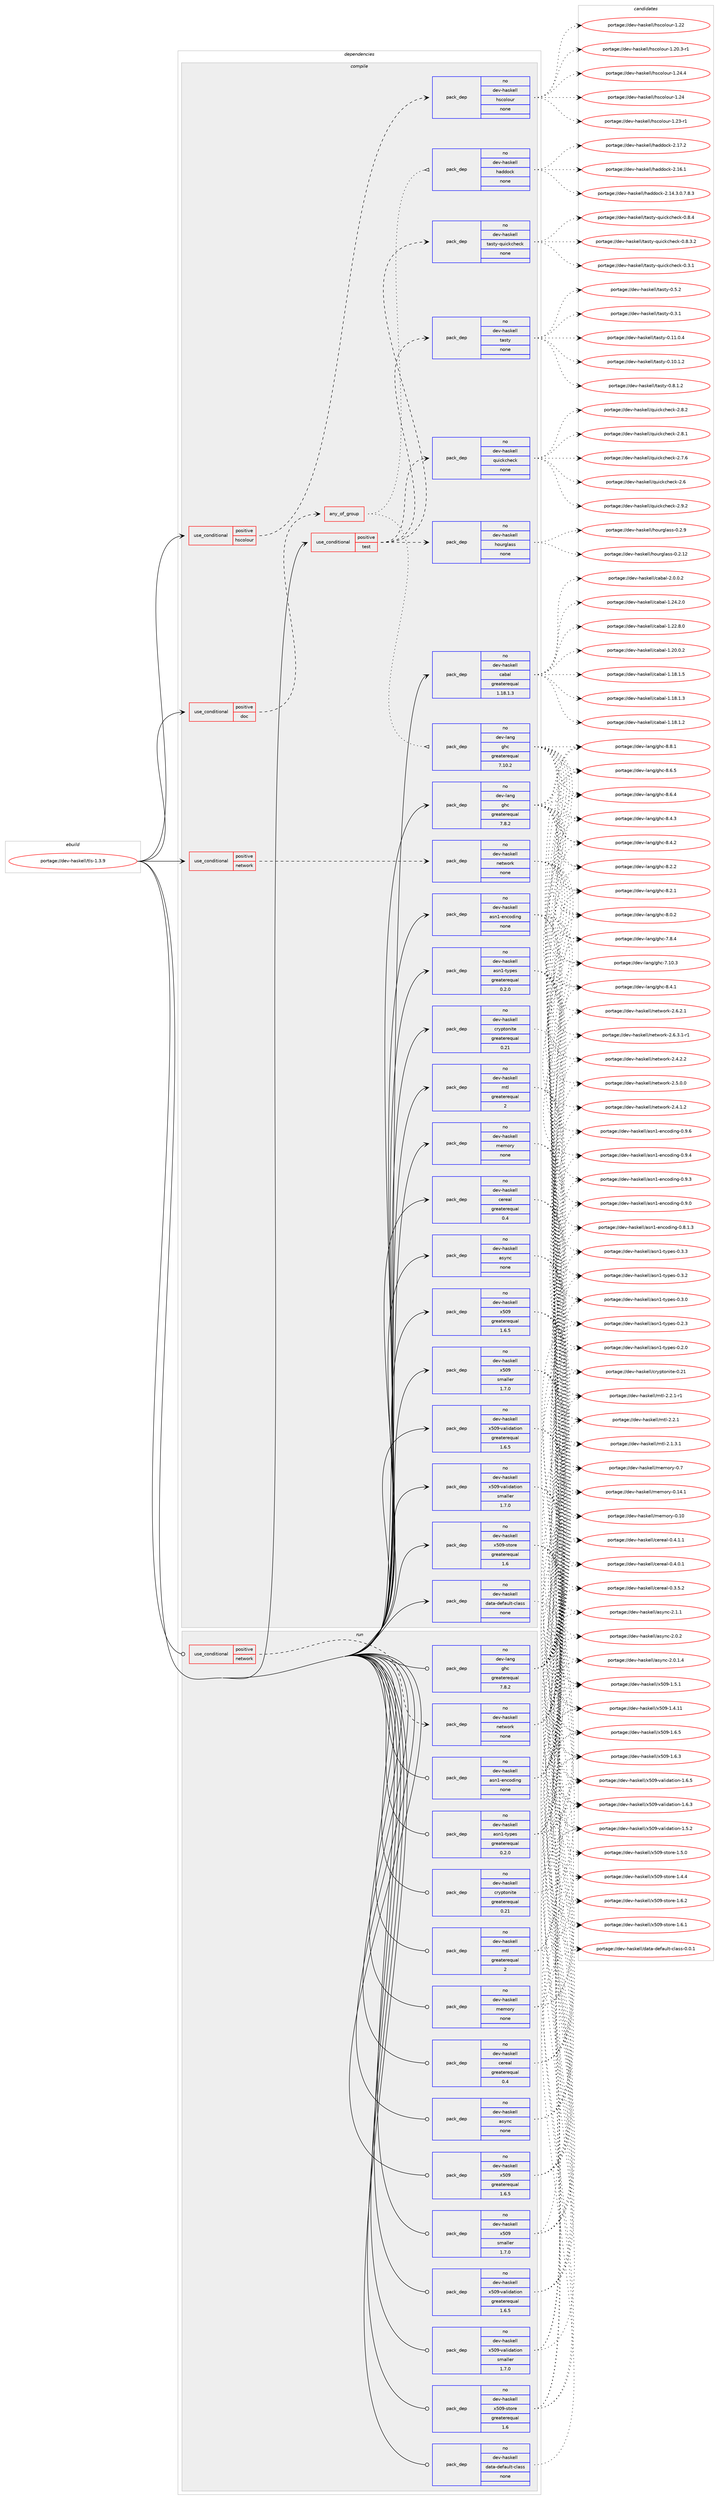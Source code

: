 digraph prolog {

# *************
# Graph options
# *************

newrank=true;
concentrate=true;
compound=true;
graph [rankdir=LR,fontname=Helvetica,fontsize=10,ranksep=1.5];#, ranksep=2.5, nodesep=0.2];
edge  [arrowhead=vee];
node  [fontname=Helvetica,fontsize=10];

# **********
# The ebuild
# **********

subgraph cluster_leftcol {
color=gray;
rank=same;
label=<<i>ebuild</i>>;
id [label="portage://dev-haskell/tls-1.3.9", color=red, width=4, href="../dev-haskell/tls-1.3.9.svg"];
}

# ****************
# The dependencies
# ****************

subgraph cluster_midcol {
color=gray;
label=<<i>dependencies</i>>;
subgraph cluster_compile {
fillcolor="#eeeeee";
style=filled;
label=<<i>compile</i>>;
subgraph cond131257 {
dependency541093 [label=<<TABLE BORDER="0" CELLBORDER="1" CELLSPACING="0" CELLPADDING="4"><TR><TD ROWSPAN="3" CELLPADDING="10">use_conditional</TD></TR><TR><TD>positive</TD></TR><TR><TD>doc</TD></TR></TABLE>>, shape=none, color=red];
subgraph any5581 {
dependency541094 [label=<<TABLE BORDER="0" CELLBORDER="1" CELLSPACING="0" CELLPADDING="4"><TR><TD CELLPADDING="10">any_of_group</TD></TR></TABLE>>, shape=none, color=red];subgraph pack404018 {
dependency541095 [label=<<TABLE BORDER="0" CELLBORDER="1" CELLSPACING="0" CELLPADDING="4" WIDTH="220"><TR><TD ROWSPAN="6" CELLPADDING="30">pack_dep</TD></TR><TR><TD WIDTH="110">no</TD></TR><TR><TD>dev-haskell</TD></TR><TR><TD>haddock</TD></TR><TR><TD>none</TD></TR><TR><TD></TD></TR></TABLE>>, shape=none, color=blue];
}
dependency541094:e -> dependency541095:w [weight=20,style="dotted",arrowhead="oinv"];
subgraph pack404019 {
dependency541096 [label=<<TABLE BORDER="0" CELLBORDER="1" CELLSPACING="0" CELLPADDING="4" WIDTH="220"><TR><TD ROWSPAN="6" CELLPADDING="30">pack_dep</TD></TR><TR><TD WIDTH="110">no</TD></TR><TR><TD>dev-lang</TD></TR><TR><TD>ghc</TD></TR><TR><TD>greaterequal</TD></TR><TR><TD>7.10.2</TD></TR></TABLE>>, shape=none, color=blue];
}
dependency541094:e -> dependency541096:w [weight=20,style="dotted",arrowhead="oinv"];
}
dependency541093:e -> dependency541094:w [weight=20,style="dashed",arrowhead="vee"];
}
id:e -> dependency541093:w [weight=20,style="solid",arrowhead="vee"];
subgraph cond131258 {
dependency541097 [label=<<TABLE BORDER="0" CELLBORDER="1" CELLSPACING="0" CELLPADDING="4"><TR><TD ROWSPAN="3" CELLPADDING="10">use_conditional</TD></TR><TR><TD>positive</TD></TR><TR><TD>hscolour</TD></TR></TABLE>>, shape=none, color=red];
subgraph pack404020 {
dependency541098 [label=<<TABLE BORDER="0" CELLBORDER="1" CELLSPACING="0" CELLPADDING="4" WIDTH="220"><TR><TD ROWSPAN="6" CELLPADDING="30">pack_dep</TD></TR><TR><TD WIDTH="110">no</TD></TR><TR><TD>dev-haskell</TD></TR><TR><TD>hscolour</TD></TR><TR><TD>none</TD></TR><TR><TD></TD></TR></TABLE>>, shape=none, color=blue];
}
dependency541097:e -> dependency541098:w [weight=20,style="dashed",arrowhead="vee"];
}
id:e -> dependency541097:w [weight=20,style="solid",arrowhead="vee"];
subgraph cond131259 {
dependency541099 [label=<<TABLE BORDER="0" CELLBORDER="1" CELLSPACING="0" CELLPADDING="4"><TR><TD ROWSPAN="3" CELLPADDING="10">use_conditional</TD></TR><TR><TD>positive</TD></TR><TR><TD>network</TD></TR></TABLE>>, shape=none, color=red];
subgraph pack404021 {
dependency541100 [label=<<TABLE BORDER="0" CELLBORDER="1" CELLSPACING="0" CELLPADDING="4" WIDTH="220"><TR><TD ROWSPAN="6" CELLPADDING="30">pack_dep</TD></TR><TR><TD WIDTH="110">no</TD></TR><TR><TD>dev-haskell</TD></TR><TR><TD>network</TD></TR><TR><TD>none</TD></TR><TR><TD></TD></TR></TABLE>>, shape=none, color=blue];
}
dependency541099:e -> dependency541100:w [weight=20,style="dashed",arrowhead="vee"];
}
id:e -> dependency541099:w [weight=20,style="solid",arrowhead="vee"];
subgraph cond131260 {
dependency541101 [label=<<TABLE BORDER="0" CELLBORDER="1" CELLSPACING="0" CELLPADDING="4"><TR><TD ROWSPAN="3" CELLPADDING="10">use_conditional</TD></TR><TR><TD>positive</TD></TR><TR><TD>test</TD></TR></TABLE>>, shape=none, color=red];
subgraph pack404022 {
dependency541102 [label=<<TABLE BORDER="0" CELLBORDER="1" CELLSPACING="0" CELLPADDING="4" WIDTH="220"><TR><TD ROWSPAN="6" CELLPADDING="30">pack_dep</TD></TR><TR><TD WIDTH="110">no</TD></TR><TR><TD>dev-haskell</TD></TR><TR><TD>hourglass</TD></TR><TR><TD>none</TD></TR><TR><TD></TD></TR></TABLE>>, shape=none, color=blue];
}
dependency541101:e -> dependency541102:w [weight=20,style="dashed",arrowhead="vee"];
subgraph pack404023 {
dependency541103 [label=<<TABLE BORDER="0" CELLBORDER="1" CELLSPACING="0" CELLPADDING="4" WIDTH="220"><TR><TD ROWSPAN="6" CELLPADDING="30">pack_dep</TD></TR><TR><TD WIDTH="110">no</TD></TR><TR><TD>dev-haskell</TD></TR><TR><TD>quickcheck</TD></TR><TR><TD>none</TD></TR><TR><TD></TD></TR></TABLE>>, shape=none, color=blue];
}
dependency541101:e -> dependency541103:w [weight=20,style="dashed",arrowhead="vee"];
subgraph pack404024 {
dependency541104 [label=<<TABLE BORDER="0" CELLBORDER="1" CELLSPACING="0" CELLPADDING="4" WIDTH="220"><TR><TD ROWSPAN="6" CELLPADDING="30">pack_dep</TD></TR><TR><TD WIDTH="110">no</TD></TR><TR><TD>dev-haskell</TD></TR><TR><TD>tasty</TD></TR><TR><TD>none</TD></TR><TR><TD></TD></TR></TABLE>>, shape=none, color=blue];
}
dependency541101:e -> dependency541104:w [weight=20,style="dashed",arrowhead="vee"];
subgraph pack404025 {
dependency541105 [label=<<TABLE BORDER="0" CELLBORDER="1" CELLSPACING="0" CELLPADDING="4" WIDTH="220"><TR><TD ROWSPAN="6" CELLPADDING="30">pack_dep</TD></TR><TR><TD WIDTH="110">no</TD></TR><TR><TD>dev-haskell</TD></TR><TR><TD>tasty-quickcheck</TD></TR><TR><TD>none</TD></TR><TR><TD></TD></TR></TABLE>>, shape=none, color=blue];
}
dependency541101:e -> dependency541105:w [weight=20,style="dashed",arrowhead="vee"];
}
id:e -> dependency541101:w [weight=20,style="solid",arrowhead="vee"];
subgraph pack404026 {
dependency541106 [label=<<TABLE BORDER="0" CELLBORDER="1" CELLSPACING="0" CELLPADDING="4" WIDTH="220"><TR><TD ROWSPAN="6" CELLPADDING="30">pack_dep</TD></TR><TR><TD WIDTH="110">no</TD></TR><TR><TD>dev-haskell</TD></TR><TR><TD>asn1-encoding</TD></TR><TR><TD>none</TD></TR><TR><TD></TD></TR></TABLE>>, shape=none, color=blue];
}
id:e -> dependency541106:w [weight=20,style="solid",arrowhead="vee"];
subgraph pack404027 {
dependency541107 [label=<<TABLE BORDER="0" CELLBORDER="1" CELLSPACING="0" CELLPADDING="4" WIDTH="220"><TR><TD ROWSPAN="6" CELLPADDING="30">pack_dep</TD></TR><TR><TD WIDTH="110">no</TD></TR><TR><TD>dev-haskell</TD></TR><TR><TD>asn1-types</TD></TR><TR><TD>greaterequal</TD></TR><TR><TD>0.2.0</TD></TR></TABLE>>, shape=none, color=blue];
}
id:e -> dependency541107:w [weight=20,style="solid",arrowhead="vee"];
subgraph pack404028 {
dependency541108 [label=<<TABLE BORDER="0" CELLBORDER="1" CELLSPACING="0" CELLPADDING="4" WIDTH="220"><TR><TD ROWSPAN="6" CELLPADDING="30">pack_dep</TD></TR><TR><TD WIDTH="110">no</TD></TR><TR><TD>dev-haskell</TD></TR><TR><TD>async</TD></TR><TR><TD>none</TD></TR><TR><TD></TD></TR></TABLE>>, shape=none, color=blue];
}
id:e -> dependency541108:w [weight=20,style="solid",arrowhead="vee"];
subgraph pack404029 {
dependency541109 [label=<<TABLE BORDER="0" CELLBORDER="1" CELLSPACING="0" CELLPADDING="4" WIDTH="220"><TR><TD ROWSPAN="6" CELLPADDING="30">pack_dep</TD></TR><TR><TD WIDTH="110">no</TD></TR><TR><TD>dev-haskell</TD></TR><TR><TD>cabal</TD></TR><TR><TD>greaterequal</TD></TR><TR><TD>1.18.1.3</TD></TR></TABLE>>, shape=none, color=blue];
}
id:e -> dependency541109:w [weight=20,style="solid",arrowhead="vee"];
subgraph pack404030 {
dependency541110 [label=<<TABLE BORDER="0" CELLBORDER="1" CELLSPACING="0" CELLPADDING="4" WIDTH="220"><TR><TD ROWSPAN="6" CELLPADDING="30">pack_dep</TD></TR><TR><TD WIDTH="110">no</TD></TR><TR><TD>dev-haskell</TD></TR><TR><TD>cereal</TD></TR><TR><TD>greaterequal</TD></TR><TR><TD>0.4</TD></TR></TABLE>>, shape=none, color=blue];
}
id:e -> dependency541110:w [weight=20,style="solid",arrowhead="vee"];
subgraph pack404031 {
dependency541111 [label=<<TABLE BORDER="0" CELLBORDER="1" CELLSPACING="0" CELLPADDING="4" WIDTH="220"><TR><TD ROWSPAN="6" CELLPADDING="30">pack_dep</TD></TR><TR><TD WIDTH="110">no</TD></TR><TR><TD>dev-haskell</TD></TR><TR><TD>cryptonite</TD></TR><TR><TD>greaterequal</TD></TR><TR><TD>0.21</TD></TR></TABLE>>, shape=none, color=blue];
}
id:e -> dependency541111:w [weight=20,style="solid",arrowhead="vee"];
subgraph pack404032 {
dependency541112 [label=<<TABLE BORDER="0" CELLBORDER="1" CELLSPACING="0" CELLPADDING="4" WIDTH="220"><TR><TD ROWSPAN="6" CELLPADDING="30">pack_dep</TD></TR><TR><TD WIDTH="110">no</TD></TR><TR><TD>dev-haskell</TD></TR><TR><TD>data-default-class</TD></TR><TR><TD>none</TD></TR><TR><TD></TD></TR></TABLE>>, shape=none, color=blue];
}
id:e -> dependency541112:w [weight=20,style="solid",arrowhead="vee"];
subgraph pack404033 {
dependency541113 [label=<<TABLE BORDER="0" CELLBORDER="1" CELLSPACING="0" CELLPADDING="4" WIDTH="220"><TR><TD ROWSPAN="6" CELLPADDING="30">pack_dep</TD></TR><TR><TD WIDTH="110">no</TD></TR><TR><TD>dev-haskell</TD></TR><TR><TD>memory</TD></TR><TR><TD>none</TD></TR><TR><TD></TD></TR></TABLE>>, shape=none, color=blue];
}
id:e -> dependency541113:w [weight=20,style="solid",arrowhead="vee"];
subgraph pack404034 {
dependency541114 [label=<<TABLE BORDER="0" CELLBORDER="1" CELLSPACING="0" CELLPADDING="4" WIDTH="220"><TR><TD ROWSPAN="6" CELLPADDING="30">pack_dep</TD></TR><TR><TD WIDTH="110">no</TD></TR><TR><TD>dev-haskell</TD></TR><TR><TD>mtl</TD></TR><TR><TD>greaterequal</TD></TR><TR><TD>2</TD></TR></TABLE>>, shape=none, color=blue];
}
id:e -> dependency541114:w [weight=20,style="solid",arrowhead="vee"];
subgraph pack404035 {
dependency541115 [label=<<TABLE BORDER="0" CELLBORDER="1" CELLSPACING="0" CELLPADDING="4" WIDTH="220"><TR><TD ROWSPAN="6" CELLPADDING="30">pack_dep</TD></TR><TR><TD WIDTH="110">no</TD></TR><TR><TD>dev-haskell</TD></TR><TR><TD>x509</TD></TR><TR><TD>greaterequal</TD></TR><TR><TD>1.6.5</TD></TR></TABLE>>, shape=none, color=blue];
}
id:e -> dependency541115:w [weight=20,style="solid",arrowhead="vee"];
subgraph pack404036 {
dependency541116 [label=<<TABLE BORDER="0" CELLBORDER="1" CELLSPACING="0" CELLPADDING="4" WIDTH="220"><TR><TD ROWSPAN="6" CELLPADDING="30">pack_dep</TD></TR><TR><TD WIDTH="110">no</TD></TR><TR><TD>dev-haskell</TD></TR><TR><TD>x509</TD></TR><TR><TD>smaller</TD></TR><TR><TD>1.7.0</TD></TR></TABLE>>, shape=none, color=blue];
}
id:e -> dependency541116:w [weight=20,style="solid",arrowhead="vee"];
subgraph pack404037 {
dependency541117 [label=<<TABLE BORDER="0" CELLBORDER="1" CELLSPACING="0" CELLPADDING="4" WIDTH="220"><TR><TD ROWSPAN="6" CELLPADDING="30">pack_dep</TD></TR><TR><TD WIDTH="110">no</TD></TR><TR><TD>dev-haskell</TD></TR><TR><TD>x509-store</TD></TR><TR><TD>greaterequal</TD></TR><TR><TD>1.6</TD></TR></TABLE>>, shape=none, color=blue];
}
id:e -> dependency541117:w [weight=20,style="solid",arrowhead="vee"];
subgraph pack404038 {
dependency541118 [label=<<TABLE BORDER="0" CELLBORDER="1" CELLSPACING="0" CELLPADDING="4" WIDTH="220"><TR><TD ROWSPAN="6" CELLPADDING="30">pack_dep</TD></TR><TR><TD WIDTH="110">no</TD></TR><TR><TD>dev-haskell</TD></TR><TR><TD>x509-validation</TD></TR><TR><TD>greaterequal</TD></TR><TR><TD>1.6.5</TD></TR></TABLE>>, shape=none, color=blue];
}
id:e -> dependency541118:w [weight=20,style="solid",arrowhead="vee"];
subgraph pack404039 {
dependency541119 [label=<<TABLE BORDER="0" CELLBORDER="1" CELLSPACING="0" CELLPADDING="4" WIDTH="220"><TR><TD ROWSPAN="6" CELLPADDING="30">pack_dep</TD></TR><TR><TD WIDTH="110">no</TD></TR><TR><TD>dev-haskell</TD></TR><TR><TD>x509-validation</TD></TR><TR><TD>smaller</TD></TR><TR><TD>1.7.0</TD></TR></TABLE>>, shape=none, color=blue];
}
id:e -> dependency541119:w [weight=20,style="solid",arrowhead="vee"];
subgraph pack404040 {
dependency541120 [label=<<TABLE BORDER="0" CELLBORDER="1" CELLSPACING="0" CELLPADDING="4" WIDTH="220"><TR><TD ROWSPAN="6" CELLPADDING="30">pack_dep</TD></TR><TR><TD WIDTH="110">no</TD></TR><TR><TD>dev-lang</TD></TR><TR><TD>ghc</TD></TR><TR><TD>greaterequal</TD></TR><TR><TD>7.8.2</TD></TR></TABLE>>, shape=none, color=blue];
}
id:e -> dependency541120:w [weight=20,style="solid",arrowhead="vee"];
}
subgraph cluster_compileandrun {
fillcolor="#eeeeee";
style=filled;
label=<<i>compile and run</i>>;
}
subgraph cluster_run {
fillcolor="#eeeeee";
style=filled;
label=<<i>run</i>>;
subgraph cond131261 {
dependency541121 [label=<<TABLE BORDER="0" CELLBORDER="1" CELLSPACING="0" CELLPADDING="4"><TR><TD ROWSPAN="3" CELLPADDING="10">use_conditional</TD></TR><TR><TD>positive</TD></TR><TR><TD>network</TD></TR></TABLE>>, shape=none, color=red];
subgraph pack404041 {
dependency541122 [label=<<TABLE BORDER="0" CELLBORDER="1" CELLSPACING="0" CELLPADDING="4" WIDTH="220"><TR><TD ROWSPAN="6" CELLPADDING="30">pack_dep</TD></TR><TR><TD WIDTH="110">no</TD></TR><TR><TD>dev-haskell</TD></TR><TR><TD>network</TD></TR><TR><TD>none</TD></TR><TR><TD></TD></TR></TABLE>>, shape=none, color=blue];
}
dependency541121:e -> dependency541122:w [weight=20,style="dashed",arrowhead="vee"];
}
id:e -> dependency541121:w [weight=20,style="solid",arrowhead="odot"];
subgraph pack404042 {
dependency541123 [label=<<TABLE BORDER="0" CELLBORDER="1" CELLSPACING="0" CELLPADDING="4" WIDTH="220"><TR><TD ROWSPAN="6" CELLPADDING="30">pack_dep</TD></TR><TR><TD WIDTH="110">no</TD></TR><TR><TD>dev-haskell</TD></TR><TR><TD>asn1-encoding</TD></TR><TR><TD>none</TD></TR><TR><TD></TD></TR></TABLE>>, shape=none, color=blue];
}
id:e -> dependency541123:w [weight=20,style="solid",arrowhead="odot"];
subgraph pack404043 {
dependency541124 [label=<<TABLE BORDER="0" CELLBORDER="1" CELLSPACING="0" CELLPADDING="4" WIDTH="220"><TR><TD ROWSPAN="6" CELLPADDING="30">pack_dep</TD></TR><TR><TD WIDTH="110">no</TD></TR><TR><TD>dev-haskell</TD></TR><TR><TD>asn1-types</TD></TR><TR><TD>greaterequal</TD></TR><TR><TD>0.2.0</TD></TR></TABLE>>, shape=none, color=blue];
}
id:e -> dependency541124:w [weight=20,style="solid",arrowhead="odot"];
subgraph pack404044 {
dependency541125 [label=<<TABLE BORDER="0" CELLBORDER="1" CELLSPACING="0" CELLPADDING="4" WIDTH="220"><TR><TD ROWSPAN="6" CELLPADDING="30">pack_dep</TD></TR><TR><TD WIDTH="110">no</TD></TR><TR><TD>dev-haskell</TD></TR><TR><TD>async</TD></TR><TR><TD>none</TD></TR><TR><TD></TD></TR></TABLE>>, shape=none, color=blue];
}
id:e -> dependency541125:w [weight=20,style="solid",arrowhead="odot"];
subgraph pack404045 {
dependency541126 [label=<<TABLE BORDER="0" CELLBORDER="1" CELLSPACING="0" CELLPADDING="4" WIDTH="220"><TR><TD ROWSPAN="6" CELLPADDING="30">pack_dep</TD></TR><TR><TD WIDTH="110">no</TD></TR><TR><TD>dev-haskell</TD></TR><TR><TD>cereal</TD></TR><TR><TD>greaterequal</TD></TR><TR><TD>0.4</TD></TR></TABLE>>, shape=none, color=blue];
}
id:e -> dependency541126:w [weight=20,style="solid",arrowhead="odot"];
subgraph pack404046 {
dependency541127 [label=<<TABLE BORDER="0" CELLBORDER="1" CELLSPACING="0" CELLPADDING="4" WIDTH="220"><TR><TD ROWSPAN="6" CELLPADDING="30">pack_dep</TD></TR><TR><TD WIDTH="110">no</TD></TR><TR><TD>dev-haskell</TD></TR><TR><TD>cryptonite</TD></TR><TR><TD>greaterequal</TD></TR><TR><TD>0.21</TD></TR></TABLE>>, shape=none, color=blue];
}
id:e -> dependency541127:w [weight=20,style="solid",arrowhead="odot"];
subgraph pack404047 {
dependency541128 [label=<<TABLE BORDER="0" CELLBORDER="1" CELLSPACING="0" CELLPADDING="4" WIDTH="220"><TR><TD ROWSPAN="6" CELLPADDING="30">pack_dep</TD></TR><TR><TD WIDTH="110">no</TD></TR><TR><TD>dev-haskell</TD></TR><TR><TD>data-default-class</TD></TR><TR><TD>none</TD></TR><TR><TD></TD></TR></TABLE>>, shape=none, color=blue];
}
id:e -> dependency541128:w [weight=20,style="solid",arrowhead="odot"];
subgraph pack404048 {
dependency541129 [label=<<TABLE BORDER="0" CELLBORDER="1" CELLSPACING="0" CELLPADDING="4" WIDTH="220"><TR><TD ROWSPAN="6" CELLPADDING="30">pack_dep</TD></TR><TR><TD WIDTH="110">no</TD></TR><TR><TD>dev-haskell</TD></TR><TR><TD>memory</TD></TR><TR><TD>none</TD></TR><TR><TD></TD></TR></TABLE>>, shape=none, color=blue];
}
id:e -> dependency541129:w [weight=20,style="solid",arrowhead="odot"];
subgraph pack404049 {
dependency541130 [label=<<TABLE BORDER="0" CELLBORDER="1" CELLSPACING="0" CELLPADDING="4" WIDTH="220"><TR><TD ROWSPAN="6" CELLPADDING="30">pack_dep</TD></TR><TR><TD WIDTH="110">no</TD></TR><TR><TD>dev-haskell</TD></TR><TR><TD>mtl</TD></TR><TR><TD>greaterequal</TD></TR><TR><TD>2</TD></TR></TABLE>>, shape=none, color=blue];
}
id:e -> dependency541130:w [weight=20,style="solid",arrowhead="odot"];
subgraph pack404050 {
dependency541131 [label=<<TABLE BORDER="0" CELLBORDER="1" CELLSPACING="0" CELLPADDING="4" WIDTH="220"><TR><TD ROWSPAN="6" CELLPADDING="30">pack_dep</TD></TR><TR><TD WIDTH="110">no</TD></TR><TR><TD>dev-haskell</TD></TR><TR><TD>x509</TD></TR><TR><TD>greaterequal</TD></TR><TR><TD>1.6.5</TD></TR></TABLE>>, shape=none, color=blue];
}
id:e -> dependency541131:w [weight=20,style="solid",arrowhead="odot"];
subgraph pack404051 {
dependency541132 [label=<<TABLE BORDER="0" CELLBORDER="1" CELLSPACING="0" CELLPADDING="4" WIDTH="220"><TR><TD ROWSPAN="6" CELLPADDING="30">pack_dep</TD></TR><TR><TD WIDTH="110">no</TD></TR><TR><TD>dev-haskell</TD></TR><TR><TD>x509</TD></TR><TR><TD>smaller</TD></TR><TR><TD>1.7.0</TD></TR></TABLE>>, shape=none, color=blue];
}
id:e -> dependency541132:w [weight=20,style="solid",arrowhead="odot"];
subgraph pack404052 {
dependency541133 [label=<<TABLE BORDER="0" CELLBORDER="1" CELLSPACING="0" CELLPADDING="4" WIDTH="220"><TR><TD ROWSPAN="6" CELLPADDING="30">pack_dep</TD></TR><TR><TD WIDTH="110">no</TD></TR><TR><TD>dev-haskell</TD></TR><TR><TD>x509-store</TD></TR><TR><TD>greaterequal</TD></TR><TR><TD>1.6</TD></TR></TABLE>>, shape=none, color=blue];
}
id:e -> dependency541133:w [weight=20,style="solid",arrowhead="odot"];
subgraph pack404053 {
dependency541134 [label=<<TABLE BORDER="0" CELLBORDER="1" CELLSPACING="0" CELLPADDING="4" WIDTH="220"><TR><TD ROWSPAN="6" CELLPADDING="30">pack_dep</TD></TR><TR><TD WIDTH="110">no</TD></TR><TR><TD>dev-haskell</TD></TR><TR><TD>x509-validation</TD></TR><TR><TD>greaterequal</TD></TR><TR><TD>1.6.5</TD></TR></TABLE>>, shape=none, color=blue];
}
id:e -> dependency541134:w [weight=20,style="solid",arrowhead="odot"];
subgraph pack404054 {
dependency541135 [label=<<TABLE BORDER="0" CELLBORDER="1" CELLSPACING="0" CELLPADDING="4" WIDTH="220"><TR><TD ROWSPAN="6" CELLPADDING="30">pack_dep</TD></TR><TR><TD WIDTH="110">no</TD></TR><TR><TD>dev-haskell</TD></TR><TR><TD>x509-validation</TD></TR><TR><TD>smaller</TD></TR><TR><TD>1.7.0</TD></TR></TABLE>>, shape=none, color=blue];
}
id:e -> dependency541135:w [weight=20,style="solid",arrowhead="odot"];
subgraph pack404055 {
dependency541136 [label=<<TABLE BORDER="0" CELLBORDER="1" CELLSPACING="0" CELLPADDING="4" WIDTH="220"><TR><TD ROWSPAN="6" CELLPADDING="30">pack_dep</TD></TR><TR><TD WIDTH="110">no</TD></TR><TR><TD>dev-lang</TD></TR><TR><TD>ghc</TD></TR><TR><TD>greaterequal</TD></TR><TR><TD>7.8.2</TD></TR></TABLE>>, shape=none, color=blue];
}
id:e -> dependency541136:w [weight=20,style="solid",arrowhead="odot"];
}
}

# **************
# The candidates
# **************

subgraph cluster_choices {
rank=same;
color=gray;
label=<<i>candidates</i>>;

subgraph choice404018 {
color=black;
nodesep=1;
choice100101118451049711510710110810847104971001001119910745504649554650 [label="portage://dev-haskell/haddock-2.17.2", color=red, width=4,href="../dev-haskell/haddock-2.17.2.svg"];
choice100101118451049711510710110810847104971001001119910745504649544649 [label="portage://dev-haskell/haddock-2.16.1", color=red, width=4,href="../dev-haskell/haddock-2.16.1.svg"];
choice1001011184510497115107101108108471049710010011199107455046495246514648465546564651 [label="portage://dev-haskell/haddock-2.14.3.0.7.8.3", color=red, width=4,href="../dev-haskell/haddock-2.14.3.0.7.8.3.svg"];
dependency541095:e -> choice100101118451049711510710110810847104971001001119910745504649554650:w [style=dotted,weight="100"];
dependency541095:e -> choice100101118451049711510710110810847104971001001119910745504649544649:w [style=dotted,weight="100"];
dependency541095:e -> choice1001011184510497115107101108108471049710010011199107455046495246514648465546564651:w [style=dotted,weight="100"];
}
subgraph choice404019 {
color=black;
nodesep=1;
choice10010111845108971101034710310499455646564649 [label="portage://dev-lang/ghc-8.8.1", color=red, width=4,href="../dev-lang/ghc-8.8.1.svg"];
choice10010111845108971101034710310499455646544653 [label="portage://dev-lang/ghc-8.6.5", color=red, width=4,href="../dev-lang/ghc-8.6.5.svg"];
choice10010111845108971101034710310499455646544652 [label="portage://dev-lang/ghc-8.6.4", color=red, width=4,href="../dev-lang/ghc-8.6.4.svg"];
choice10010111845108971101034710310499455646524651 [label="portage://dev-lang/ghc-8.4.3", color=red, width=4,href="../dev-lang/ghc-8.4.3.svg"];
choice10010111845108971101034710310499455646524650 [label="portage://dev-lang/ghc-8.4.2", color=red, width=4,href="../dev-lang/ghc-8.4.2.svg"];
choice10010111845108971101034710310499455646524649 [label="portage://dev-lang/ghc-8.4.1", color=red, width=4,href="../dev-lang/ghc-8.4.1.svg"];
choice10010111845108971101034710310499455646504650 [label="portage://dev-lang/ghc-8.2.2", color=red, width=4,href="../dev-lang/ghc-8.2.2.svg"];
choice10010111845108971101034710310499455646504649 [label="portage://dev-lang/ghc-8.2.1", color=red, width=4,href="../dev-lang/ghc-8.2.1.svg"];
choice10010111845108971101034710310499455646484650 [label="portage://dev-lang/ghc-8.0.2", color=red, width=4,href="../dev-lang/ghc-8.0.2.svg"];
choice10010111845108971101034710310499455546564652 [label="portage://dev-lang/ghc-7.8.4", color=red, width=4,href="../dev-lang/ghc-7.8.4.svg"];
choice1001011184510897110103471031049945554649484651 [label="portage://dev-lang/ghc-7.10.3", color=red, width=4,href="../dev-lang/ghc-7.10.3.svg"];
dependency541096:e -> choice10010111845108971101034710310499455646564649:w [style=dotted,weight="100"];
dependency541096:e -> choice10010111845108971101034710310499455646544653:w [style=dotted,weight="100"];
dependency541096:e -> choice10010111845108971101034710310499455646544652:w [style=dotted,weight="100"];
dependency541096:e -> choice10010111845108971101034710310499455646524651:w [style=dotted,weight="100"];
dependency541096:e -> choice10010111845108971101034710310499455646524650:w [style=dotted,weight="100"];
dependency541096:e -> choice10010111845108971101034710310499455646524649:w [style=dotted,weight="100"];
dependency541096:e -> choice10010111845108971101034710310499455646504650:w [style=dotted,weight="100"];
dependency541096:e -> choice10010111845108971101034710310499455646504649:w [style=dotted,weight="100"];
dependency541096:e -> choice10010111845108971101034710310499455646484650:w [style=dotted,weight="100"];
dependency541096:e -> choice10010111845108971101034710310499455546564652:w [style=dotted,weight="100"];
dependency541096:e -> choice1001011184510897110103471031049945554649484651:w [style=dotted,weight="100"];
}
subgraph choice404020 {
color=black;
nodesep=1;
choice1001011184510497115107101108108471041159911110811111711445494650524652 [label="portage://dev-haskell/hscolour-1.24.4", color=red, width=4,href="../dev-haskell/hscolour-1.24.4.svg"];
choice100101118451049711510710110810847104115991111081111171144549465052 [label="portage://dev-haskell/hscolour-1.24", color=red, width=4,href="../dev-haskell/hscolour-1.24.svg"];
choice1001011184510497115107101108108471041159911110811111711445494650514511449 [label="portage://dev-haskell/hscolour-1.23-r1", color=red, width=4,href="../dev-haskell/hscolour-1.23-r1.svg"];
choice100101118451049711510710110810847104115991111081111171144549465050 [label="portage://dev-haskell/hscolour-1.22", color=red, width=4,href="../dev-haskell/hscolour-1.22.svg"];
choice10010111845104971151071011081084710411599111108111117114454946504846514511449 [label="portage://dev-haskell/hscolour-1.20.3-r1", color=red, width=4,href="../dev-haskell/hscolour-1.20.3-r1.svg"];
dependency541098:e -> choice1001011184510497115107101108108471041159911110811111711445494650524652:w [style=dotted,weight="100"];
dependency541098:e -> choice100101118451049711510710110810847104115991111081111171144549465052:w [style=dotted,weight="100"];
dependency541098:e -> choice1001011184510497115107101108108471041159911110811111711445494650514511449:w [style=dotted,weight="100"];
dependency541098:e -> choice100101118451049711510710110810847104115991111081111171144549465050:w [style=dotted,weight="100"];
dependency541098:e -> choice10010111845104971151071011081084710411599111108111117114454946504846514511449:w [style=dotted,weight="100"];
}
subgraph choice404021 {
color=black;
nodesep=1;
choice10010111845104971151071011081084711010111611911111410745504654465146494511449 [label="portage://dev-haskell/network-2.6.3.1-r1", color=red, width=4,href="../dev-haskell/network-2.6.3.1-r1.svg"];
choice1001011184510497115107101108108471101011161191111141074550465446504649 [label="portage://dev-haskell/network-2.6.2.1", color=red, width=4,href="../dev-haskell/network-2.6.2.1.svg"];
choice1001011184510497115107101108108471101011161191111141074550465346484648 [label="portage://dev-haskell/network-2.5.0.0", color=red, width=4,href="../dev-haskell/network-2.5.0.0.svg"];
choice1001011184510497115107101108108471101011161191111141074550465246504650 [label="portage://dev-haskell/network-2.4.2.2", color=red, width=4,href="../dev-haskell/network-2.4.2.2.svg"];
choice1001011184510497115107101108108471101011161191111141074550465246494650 [label="portage://dev-haskell/network-2.4.1.2", color=red, width=4,href="../dev-haskell/network-2.4.1.2.svg"];
dependency541100:e -> choice10010111845104971151071011081084711010111611911111410745504654465146494511449:w [style=dotted,weight="100"];
dependency541100:e -> choice1001011184510497115107101108108471101011161191111141074550465446504649:w [style=dotted,weight="100"];
dependency541100:e -> choice1001011184510497115107101108108471101011161191111141074550465346484648:w [style=dotted,weight="100"];
dependency541100:e -> choice1001011184510497115107101108108471101011161191111141074550465246504650:w [style=dotted,weight="100"];
dependency541100:e -> choice1001011184510497115107101108108471101011161191111141074550465246494650:w [style=dotted,weight="100"];
}
subgraph choice404022 {
color=black;
nodesep=1;
choice10010111845104971151071011081084710411111711410310897115115454846504657 [label="portage://dev-haskell/hourglass-0.2.9", color=red, width=4,href="../dev-haskell/hourglass-0.2.9.svg"];
choice1001011184510497115107101108108471041111171141031089711511545484650464950 [label="portage://dev-haskell/hourglass-0.2.12", color=red, width=4,href="../dev-haskell/hourglass-0.2.12.svg"];
dependency541102:e -> choice10010111845104971151071011081084710411111711410310897115115454846504657:w [style=dotted,weight="100"];
dependency541102:e -> choice1001011184510497115107101108108471041111171141031089711511545484650464950:w [style=dotted,weight="100"];
}
subgraph choice404023 {
color=black;
nodesep=1;
choice100101118451049711510710110810847113117105991079910410199107455046574650 [label="portage://dev-haskell/quickcheck-2.9.2", color=red, width=4,href="../dev-haskell/quickcheck-2.9.2.svg"];
choice100101118451049711510710110810847113117105991079910410199107455046564650 [label="portage://dev-haskell/quickcheck-2.8.2", color=red, width=4,href="../dev-haskell/quickcheck-2.8.2.svg"];
choice100101118451049711510710110810847113117105991079910410199107455046564649 [label="portage://dev-haskell/quickcheck-2.8.1", color=red, width=4,href="../dev-haskell/quickcheck-2.8.1.svg"];
choice100101118451049711510710110810847113117105991079910410199107455046554654 [label="portage://dev-haskell/quickcheck-2.7.6", color=red, width=4,href="../dev-haskell/quickcheck-2.7.6.svg"];
choice10010111845104971151071011081084711311710599107991041019910745504654 [label="portage://dev-haskell/quickcheck-2.6", color=red, width=4,href="../dev-haskell/quickcheck-2.6.svg"];
dependency541103:e -> choice100101118451049711510710110810847113117105991079910410199107455046574650:w [style=dotted,weight="100"];
dependency541103:e -> choice100101118451049711510710110810847113117105991079910410199107455046564650:w [style=dotted,weight="100"];
dependency541103:e -> choice100101118451049711510710110810847113117105991079910410199107455046564649:w [style=dotted,weight="100"];
dependency541103:e -> choice100101118451049711510710110810847113117105991079910410199107455046554654:w [style=dotted,weight="100"];
dependency541103:e -> choice10010111845104971151071011081084711311710599107991041019910745504654:w [style=dotted,weight="100"];
}
subgraph choice404024 {
color=black;
nodesep=1;
choice100101118451049711510710110810847116971151161214548465646494650 [label="portage://dev-haskell/tasty-0.8.1.2", color=red, width=4,href="../dev-haskell/tasty-0.8.1.2.svg"];
choice10010111845104971151071011081084711697115116121454846534650 [label="portage://dev-haskell/tasty-0.5.2", color=red, width=4,href="../dev-haskell/tasty-0.5.2.svg"];
choice10010111845104971151071011081084711697115116121454846514649 [label="portage://dev-haskell/tasty-0.3.1", color=red, width=4,href="../dev-haskell/tasty-0.3.1.svg"];
choice10010111845104971151071011081084711697115116121454846494946484652 [label="portage://dev-haskell/tasty-0.11.0.4", color=red, width=4,href="../dev-haskell/tasty-0.11.0.4.svg"];
choice10010111845104971151071011081084711697115116121454846494846494650 [label="portage://dev-haskell/tasty-0.10.1.2", color=red, width=4,href="../dev-haskell/tasty-0.10.1.2.svg"];
dependency541104:e -> choice100101118451049711510710110810847116971151161214548465646494650:w [style=dotted,weight="100"];
dependency541104:e -> choice10010111845104971151071011081084711697115116121454846534650:w [style=dotted,weight="100"];
dependency541104:e -> choice10010111845104971151071011081084711697115116121454846514649:w [style=dotted,weight="100"];
dependency541104:e -> choice10010111845104971151071011081084711697115116121454846494946484652:w [style=dotted,weight="100"];
dependency541104:e -> choice10010111845104971151071011081084711697115116121454846494846494650:w [style=dotted,weight="100"];
}
subgraph choice404025 {
color=black;
nodesep=1;
choice1001011184510497115107101108108471169711511612145113117105991079910410199107454846564652 [label="portage://dev-haskell/tasty-quickcheck-0.8.4", color=red, width=4,href="../dev-haskell/tasty-quickcheck-0.8.4.svg"];
choice10010111845104971151071011081084711697115116121451131171059910799104101991074548465646514650 [label="portage://dev-haskell/tasty-quickcheck-0.8.3.2", color=red, width=4,href="../dev-haskell/tasty-quickcheck-0.8.3.2.svg"];
choice1001011184510497115107101108108471169711511612145113117105991079910410199107454846514649 [label="portage://dev-haskell/tasty-quickcheck-0.3.1", color=red, width=4,href="../dev-haskell/tasty-quickcheck-0.3.1.svg"];
dependency541105:e -> choice1001011184510497115107101108108471169711511612145113117105991079910410199107454846564652:w [style=dotted,weight="100"];
dependency541105:e -> choice10010111845104971151071011081084711697115116121451131171059910799104101991074548465646514650:w [style=dotted,weight="100"];
dependency541105:e -> choice1001011184510497115107101108108471169711511612145113117105991079910410199107454846514649:w [style=dotted,weight="100"];
}
subgraph choice404026 {
color=black;
nodesep=1;
choice10010111845104971151071011081084797115110494510111099111100105110103454846574654 [label="portage://dev-haskell/asn1-encoding-0.9.6", color=red, width=4,href="../dev-haskell/asn1-encoding-0.9.6.svg"];
choice10010111845104971151071011081084797115110494510111099111100105110103454846574652 [label="portage://dev-haskell/asn1-encoding-0.9.4", color=red, width=4,href="../dev-haskell/asn1-encoding-0.9.4.svg"];
choice10010111845104971151071011081084797115110494510111099111100105110103454846574651 [label="portage://dev-haskell/asn1-encoding-0.9.3", color=red, width=4,href="../dev-haskell/asn1-encoding-0.9.3.svg"];
choice10010111845104971151071011081084797115110494510111099111100105110103454846574648 [label="portage://dev-haskell/asn1-encoding-0.9.0", color=red, width=4,href="../dev-haskell/asn1-encoding-0.9.0.svg"];
choice100101118451049711510710110810847971151104945101110991111001051101034548465646494651 [label="portage://dev-haskell/asn1-encoding-0.8.1.3", color=red, width=4,href="../dev-haskell/asn1-encoding-0.8.1.3.svg"];
dependency541106:e -> choice10010111845104971151071011081084797115110494510111099111100105110103454846574654:w [style=dotted,weight="100"];
dependency541106:e -> choice10010111845104971151071011081084797115110494510111099111100105110103454846574652:w [style=dotted,weight="100"];
dependency541106:e -> choice10010111845104971151071011081084797115110494510111099111100105110103454846574651:w [style=dotted,weight="100"];
dependency541106:e -> choice10010111845104971151071011081084797115110494510111099111100105110103454846574648:w [style=dotted,weight="100"];
dependency541106:e -> choice100101118451049711510710110810847971151104945101110991111001051101034548465646494651:w [style=dotted,weight="100"];
}
subgraph choice404027 {
color=black;
nodesep=1;
choice100101118451049711510710110810847971151104945116121112101115454846514651 [label="portage://dev-haskell/asn1-types-0.3.3", color=red, width=4,href="../dev-haskell/asn1-types-0.3.3.svg"];
choice100101118451049711510710110810847971151104945116121112101115454846514650 [label="portage://dev-haskell/asn1-types-0.3.2", color=red, width=4,href="../dev-haskell/asn1-types-0.3.2.svg"];
choice100101118451049711510710110810847971151104945116121112101115454846514648 [label="portage://dev-haskell/asn1-types-0.3.0", color=red, width=4,href="../dev-haskell/asn1-types-0.3.0.svg"];
choice100101118451049711510710110810847971151104945116121112101115454846504651 [label="portage://dev-haskell/asn1-types-0.2.3", color=red, width=4,href="../dev-haskell/asn1-types-0.2.3.svg"];
choice100101118451049711510710110810847971151104945116121112101115454846504648 [label="portage://dev-haskell/asn1-types-0.2.0", color=red, width=4,href="../dev-haskell/asn1-types-0.2.0.svg"];
dependency541107:e -> choice100101118451049711510710110810847971151104945116121112101115454846514651:w [style=dotted,weight="100"];
dependency541107:e -> choice100101118451049711510710110810847971151104945116121112101115454846514650:w [style=dotted,weight="100"];
dependency541107:e -> choice100101118451049711510710110810847971151104945116121112101115454846514648:w [style=dotted,weight="100"];
dependency541107:e -> choice100101118451049711510710110810847971151104945116121112101115454846504651:w [style=dotted,weight="100"];
dependency541107:e -> choice100101118451049711510710110810847971151104945116121112101115454846504648:w [style=dotted,weight="100"];
}
subgraph choice404028 {
color=black;
nodesep=1;
choice1001011184510497115107101108108479711512111099455046494649 [label="portage://dev-haskell/async-2.1.1", color=red, width=4,href="../dev-haskell/async-2.1.1.svg"];
choice1001011184510497115107101108108479711512111099455046484650 [label="portage://dev-haskell/async-2.0.2", color=red, width=4,href="../dev-haskell/async-2.0.2.svg"];
choice10010111845104971151071011081084797115121110994550464846494652 [label="portage://dev-haskell/async-2.0.1.4", color=red, width=4,href="../dev-haskell/async-2.0.1.4.svg"];
dependency541108:e -> choice1001011184510497115107101108108479711512111099455046494649:w [style=dotted,weight="100"];
dependency541108:e -> choice1001011184510497115107101108108479711512111099455046484650:w [style=dotted,weight="100"];
dependency541108:e -> choice10010111845104971151071011081084797115121110994550464846494652:w [style=dotted,weight="100"];
}
subgraph choice404029 {
color=black;
nodesep=1;
choice100101118451049711510710110810847999798971084550464846484650 [label="portage://dev-haskell/cabal-2.0.0.2", color=red, width=4,href="../dev-haskell/cabal-2.0.0.2.svg"];
choice10010111845104971151071011081084799979897108454946505246504648 [label="portage://dev-haskell/cabal-1.24.2.0", color=red, width=4,href="../dev-haskell/cabal-1.24.2.0.svg"];
choice10010111845104971151071011081084799979897108454946505046564648 [label="portage://dev-haskell/cabal-1.22.8.0", color=red, width=4,href="../dev-haskell/cabal-1.22.8.0.svg"];
choice10010111845104971151071011081084799979897108454946504846484650 [label="portage://dev-haskell/cabal-1.20.0.2", color=red, width=4,href="../dev-haskell/cabal-1.20.0.2.svg"];
choice10010111845104971151071011081084799979897108454946495646494653 [label="portage://dev-haskell/cabal-1.18.1.5", color=red, width=4,href="../dev-haskell/cabal-1.18.1.5.svg"];
choice10010111845104971151071011081084799979897108454946495646494651 [label="portage://dev-haskell/cabal-1.18.1.3", color=red, width=4,href="../dev-haskell/cabal-1.18.1.3.svg"];
choice10010111845104971151071011081084799979897108454946495646494650 [label="portage://dev-haskell/cabal-1.18.1.2", color=red, width=4,href="../dev-haskell/cabal-1.18.1.2.svg"];
dependency541109:e -> choice100101118451049711510710110810847999798971084550464846484650:w [style=dotted,weight="100"];
dependency541109:e -> choice10010111845104971151071011081084799979897108454946505246504648:w [style=dotted,weight="100"];
dependency541109:e -> choice10010111845104971151071011081084799979897108454946505046564648:w [style=dotted,weight="100"];
dependency541109:e -> choice10010111845104971151071011081084799979897108454946504846484650:w [style=dotted,weight="100"];
dependency541109:e -> choice10010111845104971151071011081084799979897108454946495646494653:w [style=dotted,weight="100"];
dependency541109:e -> choice10010111845104971151071011081084799979897108454946495646494651:w [style=dotted,weight="100"];
dependency541109:e -> choice10010111845104971151071011081084799979897108454946495646494650:w [style=dotted,weight="100"];
}
subgraph choice404030 {
color=black;
nodesep=1;
choice10010111845104971151071011081084799101114101971084548465246494649 [label="portage://dev-haskell/cereal-0.4.1.1", color=red, width=4,href="../dev-haskell/cereal-0.4.1.1.svg"];
choice10010111845104971151071011081084799101114101971084548465246484649 [label="portage://dev-haskell/cereal-0.4.0.1", color=red, width=4,href="../dev-haskell/cereal-0.4.0.1.svg"];
choice10010111845104971151071011081084799101114101971084548465146534650 [label="portage://dev-haskell/cereal-0.3.5.2", color=red, width=4,href="../dev-haskell/cereal-0.3.5.2.svg"];
dependency541110:e -> choice10010111845104971151071011081084799101114101971084548465246494649:w [style=dotted,weight="100"];
dependency541110:e -> choice10010111845104971151071011081084799101114101971084548465246484649:w [style=dotted,weight="100"];
dependency541110:e -> choice10010111845104971151071011081084799101114101971084548465146534650:w [style=dotted,weight="100"];
}
subgraph choice404031 {
color=black;
nodesep=1;
choice100101118451049711510710110810847991141211121161111101051161014548465049 [label="portage://dev-haskell/cryptonite-0.21", color=red, width=4,href="../dev-haskell/cryptonite-0.21.svg"];
dependency541111:e -> choice100101118451049711510710110810847991141211121161111101051161014548465049:w [style=dotted,weight="100"];
}
subgraph choice404032 {
color=black;
nodesep=1;
choice10010111845104971151071011081084710097116974510010110297117108116459910897115115454846484649 [label="portage://dev-haskell/data-default-class-0.0.1", color=red, width=4,href="../dev-haskell/data-default-class-0.0.1.svg"];
dependency541112:e -> choice10010111845104971151071011081084710097116974510010110297117108116459910897115115454846484649:w [style=dotted,weight="100"];
}
subgraph choice404033 {
color=black;
nodesep=1;
choice10010111845104971151071011081084710910110911111412145484655 [label="portage://dev-haskell/memory-0.7", color=red, width=4,href="../dev-haskell/memory-0.7.svg"];
choice10010111845104971151071011081084710910110911111412145484649524649 [label="portage://dev-haskell/memory-0.14.1", color=red, width=4,href="../dev-haskell/memory-0.14.1.svg"];
choice1001011184510497115107101108108471091011091111141214548464948 [label="portage://dev-haskell/memory-0.10", color=red, width=4,href="../dev-haskell/memory-0.10.svg"];
dependency541113:e -> choice10010111845104971151071011081084710910110911111412145484655:w [style=dotted,weight="100"];
dependency541113:e -> choice10010111845104971151071011081084710910110911111412145484649524649:w [style=dotted,weight="100"];
dependency541113:e -> choice1001011184510497115107101108108471091011091111141214548464948:w [style=dotted,weight="100"];
}
subgraph choice404034 {
color=black;
nodesep=1;
choice1001011184510497115107101108108471091161084550465046494511449 [label="portage://dev-haskell/mtl-2.2.1-r1", color=red, width=4,href="../dev-haskell/mtl-2.2.1-r1.svg"];
choice100101118451049711510710110810847109116108455046504649 [label="portage://dev-haskell/mtl-2.2.1", color=red, width=4,href="../dev-haskell/mtl-2.2.1.svg"];
choice1001011184510497115107101108108471091161084550464946514649 [label="portage://dev-haskell/mtl-2.1.3.1", color=red, width=4,href="../dev-haskell/mtl-2.1.3.1.svg"];
dependency541114:e -> choice1001011184510497115107101108108471091161084550465046494511449:w [style=dotted,weight="100"];
dependency541114:e -> choice100101118451049711510710110810847109116108455046504649:w [style=dotted,weight="100"];
dependency541114:e -> choice1001011184510497115107101108108471091161084550464946514649:w [style=dotted,weight="100"];
}
subgraph choice404035 {
color=black;
nodesep=1;
choice100101118451049711510710110810847120534857454946544653 [label="portage://dev-haskell/x509-1.6.5", color=red, width=4,href="../dev-haskell/x509-1.6.5.svg"];
choice100101118451049711510710110810847120534857454946544651 [label="portage://dev-haskell/x509-1.6.3", color=red, width=4,href="../dev-haskell/x509-1.6.3.svg"];
choice100101118451049711510710110810847120534857454946534649 [label="portage://dev-haskell/x509-1.5.1", color=red, width=4,href="../dev-haskell/x509-1.5.1.svg"];
choice10010111845104971151071011081084712053485745494652464949 [label="portage://dev-haskell/x509-1.4.11", color=red, width=4,href="../dev-haskell/x509-1.4.11.svg"];
dependency541115:e -> choice100101118451049711510710110810847120534857454946544653:w [style=dotted,weight="100"];
dependency541115:e -> choice100101118451049711510710110810847120534857454946544651:w [style=dotted,weight="100"];
dependency541115:e -> choice100101118451049711510710110810847120534857454946534649:w [style=dotted,weight="100"];
dependency541115:e -> choice10010111845104971151071011081084712053485745494652464949:w [style=dotted,weight="100"];
}
subgraph choice404036 {
color=black;
nodesep=1;
choice100101118451049711510710110810847120534857454946544653 [label="portage://dev-haskell/x509-1.6.5", color=red, width=4,href="../dev-haskell/x509-1.6.5.svg"];
choice100101118451049711510710110810847120534857454946544651 [label="portage://dev-haskell/x509-1.6.3", color=red, width=4,href="../dev-haskell/x509-1.6.3.svg"];
choice100101118451049711510710110810847120534857454946534649 [label="portage://dev-haskell/x509-1.5.1", color=red, width=4,href="../dev-haskell/x509-1.5.1.svg"];
choice10010111845104971151071011081084712053485745494652464949 [label="portage://dev-haskell/x509-1.4.11", color=red, width=4,href="../dev-haskell/x509-1.4.11.svg"];
dependency541116:e -> choice100101118451049711510710110810847120534857454946544653:w [style=dotted,weight="100"];
dependency541116:e -> choice100101118451049711510710110810847120534857454946544651:w [style=dotted,weight="100"];
dependency541116:e -> choice100101118451049711510710110810847120534857454946534649:w [style=dotted,weight="100"];
dependency541116:e -> choice10010111845104971151071011081084712053485745494652464949:w [style=dotted,weight="100"];
}
subgraph choice404037 {
color=black;
nodesep=1;
choice10010111845104971151071011081084712053485745115116111114101454946544650 [label="portage://dev-haskell/x509-store-1.6.2", color=red, width=4,href="../dev-haskell/x509-store-1.6.2.svg"];
choice10010111845104971151071011081084712053485745115116111114101454946544649 [label="portage://dev-haskell/x509-store-1.6.1", color=red, width=4,href="../dev-haskell/x509-store-1.6.1.svg"];
choice10010111845104971151071011081084712053485745115116111114101454946534648 [label="portage://dev-haskell/x509-store-1.5.0", color=red, width=4,href="../dev-haskell/x509-store-1.5.0.svg"];
choice10010111845104971151071011081084712053485745115116111114101454946524652 [label="portage://dev-haskell/x509-store-1.4.4", color=red, width=4,href="../dev-haskell/x509-store-1.4.4.svg"];
dependency541117:e -> choice10010111845104971151071011081084712053485745115116111114101454946544650:w [style=dotted,weight="100"];
dependency541117:e -> choice10010111845104971151071011081084712053485745115116111114101454946544649:w [style=dotted,weight="100"];
dependency541117:e -> choice10010111845104971151071011081084712053485745115116111114101454946534648:w [style=dotted,weight="100"];
dependency541117:e -> choice10010111845104971151071011081084712053485745115116111114101454946524652:w [style=dotted,weight="100"];
}
subgraph choice404038 {
color=black;
nodesep=1;
choice100101118451049711510710110810847120534857451189710810510097116105111110454946544653 [label="portage://dev-haskell/x509-validation-1.6.5", color=red, width=4,href="../dev-haskell/x509-validation-1.6.5.svg"];
choice100101118451049711510710110810847120534857451189710810510097116105111110454946544651 [label="portage://dev-haskell/x509-validation-1.6.3", color=red, width=4,href="../dev-haskell/x509-validation-1.6.3.svg"];
choice100101118451049711510710110810847120534857451189710810510097116105111110454946534650 [label="portage://dev-haskell/x509-validation-1.5.2", color=red, width=4,href="../dev-haskell/x509-validation-1.5.2.svg"];
dependency541118:e -> choice100101118451049711510710110810847120534857451189710810510097116105111110454946544653:w [style=dotted,weight="100"];
dependency541118:e -> choice100101118451049711510710110810847120534857451189710810510097116105111110454946544651:w [style=dotted,weight="100"];
dependency541118:e -> choice100101118451049711510710110810847120534857451189710810510097116105111110454946534650:w [style=dotted,weight="100"];
}
subgraph choice404039 {
color=black;
nodesep=1;
choice100101118451049711510710110810847120534857451189710810510097116105111110454946544653 [label="portage://dev-haskell/x509-validation-1.6.5", color=red, width=4,href="../dev-haskell/x509-validation-1.6.5.svg"];
choice100101118451049711510710110810847120534857451189710810510097116105111110454946544651 [label="portage://dev-haskell/x509-validation-1.6.3", color=red, width=4,href="../dev-haskell/x509-validation-1.6.3.svg"];
choice100101118451049711510710110810847120534857451189710810510097116105111110454946534650 [label="portage://dev-haskell/x509-validation-1.5.2", color=red, width=4,href="../dev-haskell/x509-validation-1.5.2.svg"];
dependency541119:e -> choice100101118451049711510710110810847120534857451189710810510097116105111110454946544653:w [style=dotted,weight="100"];
dependency541119:e -> choice100101118451049711510710110810847120534857451189710810510097116105111110454946544651:w [style=dotted,weight="100"];
dependency541119:e -> choice100101118451049711510710110810847120534857451189710810510097116105111110454946534650:w [style=dotted,weight="100"];
}
subgraph choice404040 {
color=black;
nodesep=1;
choice10010111845108971101034710310499455646564649 [label="portage://dev-lang/ghc-8.8.1", color=red, width=4,href="../dev-lang/ghc-8.8.1.svg"];
choice10010111845108971101034710310499455646544653 [label="portage://dev-lang/ghc-8.6.5", color=red, width=4,href="../dev-lang/ghc-8.6.5.svg"];
choice10010111845108971101034710310499455646544652 [label="portage://dev-lang/ghc-8.6.4", color=red, width=4,href="../dev-lang/ghc-8.6.4.svg"];
choice10010111845108971101034710310499455646524651 [label="portage://dev-lang/ghc-8.4.3", color=red, width=4,href="../dev-lang/ghc-8.4.3.svg"];
choice10010111845108971101034710310499455646524650 [label="portage://dev-lang/ghc-8.4.2", color=red, width=4,href="../dev-lang/ghc-8.4.2.svg"];
choice10010111845108971101034710310499455646524649 [label="portage://dev-lang/ghc-8.4.1", color=red, width=4,href="../dev-lang/ghc-8.4.1.svg"];
choice10010111845108971101034710310499455646504650 [label="portage://dev-lang/ghc-8.2.2", color=red, width=4,href="../dev-lang/ghc-8.2.2.svg"];
choice10010111845108971101034710310499455646504649 [label="portage://dev-lang/ghc-8.2.1", color=red, width=4,href="../dev-lang/ghc-8.2.1.svg"];
choice10010111845108971101034710310499455646484650 [label="portage://dev-lang/ghc-8.0.2", color=red, width=4,href="../dev-lang/ghc-8.0.2.svg"];
choice10010111845108971101034710310499455546564652 [label="portage://dev-lang/ghc-7.8.4", color=red, width=4,href="../dev-lang/ghc-7.8.4.svg"];
choice1001011184510897110103471031049945554649484651 [label="portage://dev-lang/ghc-7.10.3", color=red, width=4,href="../dev-lang/ghc-7.10.3.svg"];
dependency541120:e -> choice10010111845108971101034710310499455646564649:w [style=dotted,weight="100"];
dependency541120:e -> choice10010111845108971101034710310499455646544653:w [style=dotted,weight="100"];
dependency541120:e -> choice10010111845108971101034710310499455646544652:w [style=dotted,weight="100"];
dependency541120:e -> choice10010111845108971101034710310499455646524651:w [style=dotted,weight="100"];
dependency541120:e -> choice10010111845108971101034710310499455646524650:w [style=dotted,weight="100"];
dependency541120:e -> choice10010111845108971101034710310499455646524649:w [style=dotted,weight="100"];
dependency541120:e -> choice10010111845108971101034710310499455646504650:w [style=dotted,weight="100"];
dependency541120:e -> choice10010111845108971101034710310499455646504649:w [style=dotted,weight="100"];
dependency541120:e -> choice10010111845108971101034710310499455646484650:w [style=dotted,weight="100"];
dependency541120:e -> choice10010111845108971101034710310499455546564652:w [style=dotted,weight="100"];
dependency541120:e -> choice1001011184510897110103471031049945554649484651:w [style=dotted,weight="100"];
}
subgraph choice404041 {
color=black;
nodesep=1;
choice10010111845104971151071011081084711010111611911111410745504654465146494511449 [label="portage://dev-haskell/network-2.6.3.1-r1", color=red, width=4,href="../dev-haskell/network-2.6.3.1-r1.svg"];
choice1001011184510497115107101108108471101011161191111141074550465446504649 [label="portage://dev-haskell/network-2.6.2.1", color=red, width=4,href="../dev-haskell/network-2.6.2.1.svg"];
choice1001011184510497115107101108108471101011161191111141074550465346484648 [label="portage://dev-haskell/network-2.5.0.0", color=red, width=4,href="../dev-haskell/network-2.5.0.0.svg"];
choice1001011184510497115107101108108471101011161191111141074550465246504650 [label="portage://dev-haskell/network-2.4.2.2", color=red, width=4,href="../dev-haskell/network-2.4.2.2.svg"];
choice1001011184510497115107101108108471101011161191111141074550465246494650 [label="portage://dev-haskell/network-2.4.1.2", color=red, width=4,href="../dev-haskell/network-2.4.1.2.svg"];
dependency541122:e -> choice10010111845104971151071011081084711010111611911111410745504654465146494511449:w [style=dotted,weight="100"];
dependency541122:e -> choice1001011184510497115107101108108471101011161191111141074550465446504649:w [style=dotted,weight="100"];
dependency541122:e -> choice1001011184510497115107101108108471101011161191111141074550465346484648:w [style=dotted,weight="100"];
dependency541122:e -> choice1001011184510497115107101108108471101011161191111141074550465246504650:w [style=dotted,weight="100"];
dependency541122:e -> choice1001011184510497115107101108108471101011161191111141074550465246494650:w [style=dotted,weight="100"];
}
subgraph choice404042 {
color=black;
nodesep=1;
choice10010111845104971151071011081084797115110494510111099111100105110103454846574654 [label="portage://dev-haskell/asn1-encoding-0.9.6", color=red, width=4,href="../dev-haskell/asn1-encoding-0.9.6.svg"];
choice10010111845104971151071011081084797115110494510111099111100105110103454846574652 [label="portage://dev-haskell/asn1-encoding-0.9.4", color=red, width=4,href="../dev-haskell/asn1-encoding-0.9.4.svg"];
choice10010111845104971151071011081084797115110494510111099111100105110103454846574651 [label="portage://dev-haskell/asn1-encoding-0.9.3", color=red, width=4,href="../dev-haskell/asn1-encoding-0.9.3.svg"];
choice10010111845104971151071011081084797115110494510111099111100105110103454846574648 [label="portage://dev-haskell/asn1-encoding-0.9.0", color=red, width=4,href="../dev-haskell/asn1-encoding-0.9.0.svg"];
choice100101118451049711510710110810847971151104945101110991111001051101034548465646494651 [label="portage://dev-haskell/asn1-encoding-0.8.1.3", color=red, width=4,href="../dev-haskell/asn1-encoding-0.8.1.3.svg"];
dependency541123:e -> choice10010111845104971151071011081084797115110494510111099111100105110103454846574654:w [style=dotted,weight="100"];
dependency541123:e -> choice10010111845104971151071011081084797115110494510111099111100105110103454846574652:w [style=dotted,weight="100"];
dependency541123:e -> choice10010111845104971151071011081084797115110494510111099111100105110103454846574651:w [style=dotted,weight="100"];
dependency541123:e -> choice10010111845104971151071011081084797115110494510111099111100105110103454846574648:w [style=dotted,weight="100"];
dependency541123:e -> choice100101118451049711510710110810847971151104945101110991111001051101034548465646494651:w [style=dotted,weight="100"];
}
subgraph choice404043 {
color=black;
nodesep=1;
choice100101118451049711510710110810847971151104945116121112101115454846514651 [label="portage://dev-haskell/asn1-types-0.3.3", color=red, width=4,href="../dev-haskell/asn1-types-0.3.3.svg"];
choice100101118451049711510710110810847971151104945116121112101115454846514650 [label="portage://dev-haskell/asn1-types-0.3.2", color=red, width=4,href="../dev-haskell/asn1-types-0.3.2.svg"];
choice100101118451049711510710110810847971151104945116121112101115454846514648 [label="portage://dev-haskell/asn1-types-0.3.0", color=red, width=4,href="../dev-haskell/asn1-types-0.3.0.svg"];
choice100101118451049711510710110810847971151104945116121112101115454846504651 [label="portage://dev-haskell/asn1-types-0.2.3", color=red, width=4,href="../dev-haskell/asn1-types-0.2.3.svg"];
choice100101118451049711510710110810847971151104945116121112101115454846504648 [label="portage://dev-haskell/asn1-types-0.2.0", color=red, width=4,href="../dev-haskell/asn1-types-0.2.0.svg"];
dependency541124:e -> choice100101118451049711510710110810847971151104945116121112101115454846514651:w [style=dotted,weight="100"];
dependency541124:e -> choice100101118451049711510710110810847971151104945116121112101115454846514650:w [style=dotted,weight="100"];
dependency541124:e -> choice100101118451049711510710110810847971151104945116121112101115454846514648:w [style=dotted,weight="100"];
dependency541124:e -> choice100101118451049711510710110810847971151104945116121112101115454846504651:w [style=dotted,weight="100"];
dependency541124:e -> choice100101118451049711510710110810847971151104945116121112101115454846504648:w [style=dotted,weight="100"];
}
subgraph choice404044 {
color=black;
nodesep=1;
choice1001011184510497115107101108108479711512111099455046494649 [label="portage://dev-haskell/async-2.1.1", color=red, width=4,href="../dev-haskell/async-2.1.1.svg"];
choice1001011184510497115107101108108479711512111099455046484650 [label="portage://dev-haskell/async-2.0.2", color=red, width=4,href="../dev-haskell/async-2.0.2.svg"];
choice10010111845104971151071011081084797115121110994550464846494652 [label="portage://dev-haskell/async-2.0.1.4", color=red, width=4,href="../dev-haskell/async-2.0.1.4.svg"];
dependency541125:e -> choice1001011184510497115107101108108479711512111099455046494649:w [style=dotted,weight="100"];
dependency541125:e -> choice1001011184510497115107101108108479711512111099455046484650:w [style=dotted,weight="100"];
dependency541125:e -> choice10010111845104971151071011081084797115121110994550464846494652:w [style=dotted,weight="100"];
}
subgraph choice404045 {
color=black;
nodesep=1;
choice10010111845104971151071011081084799101114101971084548465246494649 [label="portage://dev-haskell/cereal-0.4.1.1", color=red, width=4,href="../dev-haskell/cereal-0.4.1.1.svg"];
choice10010111845104971151071011081084799101114101971084548465246484649 [label="portage://dev-haskell/cereal-0.4.0.1", color=red, width=4,href="../dev-haskell/cereal-0.4.0.1.svg"];
choice10010111845104971151071011081084799101114101971084548465146534650 [label="portage://dev-haskell/cereal-0.3.5.2", color=red, width=4,href="../dev-haskell/cereal-0.3.5.2.svg"];
dependency541126:e -> choice10010111845104971151071011081084799101114101971084548465246494649:w [style=dotted,weight="100"];
dependency541126:e -> choice10010111845104971151071011081084799101114101971084548465246484649:w [style=dotted,weight="100"];
dependency541126:e -> choice10010111845104971151071011081084799101114101971084548465146534650:w [style=dotted,weight="100"];
}
subgraph choice404046 {
color=black;
nodesep=1;
choice100101118451049711510710110810847991141211121161111101051161014548465049 [label="portage://dev-haskell/cryptonite-0.21", color=red, width=4,href="../dev-haskell/cryptonite-0.21.svg"];
dependency541127:e -> choice100101118451049711510710110810847991141211121161111101051161014548465049:w [style=dotted,weight="100"];
}
subgraph choice404047 {
color=black;
nodesep=1;
choice10010111845104971151071011081084710097116974510010110297117108116459910897115115454846484649 [label="portage://dev-haskell/data-default-class-0.0.1", color=red, width=4,href="../dev-haskell/data-default-class-0.0.1.svg"];
dependency541128:e -> choice10010111845104971151071011081084710097116974510010110297117108116459910897115115454846484649:w [style=dotted,weight="100"];
}
subgraph choice404048 {
color=black;
nodesep=1;
choice10010111845104971151071011081084710910110911111412145484655 [label="portage://dev-haskell/memory-0.7", color=red, width=4,href="../dev-haskell/memory-0.7.svg"];
choice10010111845104971151071011081084710910110911111412145484649524649 [label="portage://dev-haskell/memory-0.14.1", color=red, width=4,href="../dev-haskell/memory-0.14.1.svg"];
choice1001011184510497115107101108108471091011091111141214548464948 [label="portage://dev-haskell/memory-0.10", color=red, width=4,href="../dev-haskell/memory-0.10.svg"];
dependency541129:e -> choice10010111845104971151071011081084710910110911111412145484655:w [style=dotted,weight="100"];
dependency541129:e -> choice10010111845104971151071011081084710910110911111412145484649524649:w [style=dotted,weight="100"];
dependency541129:e -> choice1001011184510497115107101108108471091011091111141214548464948:w [style=dotted,weight="100"];
}
subgraph choice404049 {
color=black;
nodesep=1;
choice1001011184510497115107101108108471091161084550465046494511449 [label="portage://dev-haskell/mtl-2.2.1-r1", color=red, width=4,href="../dev-haskell/mtl-2.2.1-r1.svg"];
choice100101118451049711510710110810847109116108455046504649 [label="portage://dev-haskell/mtl-2.2.1", color=red, width=4,href="../dev-haskell/mtl-2.2.1.svg"];
choice1001011184510497115107101108108471091161084550464946514649 [label="portage://dev-haskell/mtl-2.1.3.1", color=red, width=4,href="../dev-haskell/mtl-2.1.3.1.svg"];
dependency541130:e -> choice1001011184510497115107101108108471091161084550465046494511449:w [style=dotted,weight="100"];
dependency541130:e -> choice100101118451049711510710110810847109116108455046504649:w [style=dotted,weight="100"];
dependency541130:e -> choice1001011184510497115107101108108471091161084550464946514649:w [style=dotted,weight="100"];
}
subgraph choice404050 {
color=black;
nodesep=1;
choice100101118451049711510710110810847120534857454946544653 [label="portage://dev-haskell/x509-1.6.5", color=red, width=4,href="../dev-haskell/x509-1.6.5.svg"];
choice100101118451049711510710110810847120534857454946544651 [label="portage://dev-haskell/x509-1.6.3", color=red, width=4,href="../dev-haskell/x509-1.6.3.svg"];
choice100101118451049711510710110810847120534857454946534649 [label="portage://dev-haskell/x509-1.5.1", color=red, width=4,href="../dev-haskell/x509-1.5.1.svg"];
choice10010111845104971151071011081084712053485745494652464949 [label="portage://dev-haskell/x509-1.4.11", color=red, width=4,href="../dev-haskell/x509-1.4.11.svg"];
dependency541131:e -> choice100101118451049711510710110810847120534857454946544653:w [style=dotted,weight="100"];
dependency541131:e -> choice100101118451049711510710110810847120534857454946544651:w [style=dotted,weight="100"];
dependency541131:e -> choice100101118451049711510710110810847120534857454946534649:w [style=dotted,weight="100"];
dependency541131:e -> choice10010111845104971151071011081084712053485745494652464949:w [style=dotted,weight="100"];
}
subgraph choice404051 {
color=black;
nodesep=1;
choice100101118451049711510710110810847120534857454946544653 [label="portage://dev-haskell/x509-1.6.5", color=red, width=4,href="../dev-haskell/x509-1.6.5.svg"];
choice100101118451049711510710110810847120534857454946544651 [label="portage://dev-haskell/x509-1.6.3", color=red, width=4,href="../dev-haskell/x509-1.6.3.svg"];
choice100101118451049711510710110810847120534857454946534649 [label="portage://dev-haskell/x509-1.5.1", color=red, width=4,href="../dev-haskell/x509-1.5.1.svg"];
choice10010111845104971151071011081084712053485745494652464949 [label="portage://dev-haskell/x509-1.4.11", color=red, width=4,href="../dev-haskell/x509-1.4.11.svg"];
dependency541132:e -> choice100101118451049711510710110810847120534857454946544653:w [style=dotted,weight="100"];
dependency541132:e -> choice100101118451049711510710110810847120534857454946544651:w [style=dotted,weight="100"];
dependency541132:e -> choice100101118451049711510710110810847120534857454946534649:w [style=dotted,weight="100"];
dependency541132:e -> choice10010111845104971151071011081084712053485745494652464949:w [style=dotted,weight="100"];
}
subgraph choice404052 {
color=black;
nodesep=1;
choice10010111845104971151071011081084712053485745115116111114101454946544650 [label="portage://dev-haskell/x509-store-1.6.2", color=red, width=4,href="../dev-haskell/x509-store-1.6.2.svg"];
choice10010111845104971151071011081084712053485745115116111114101454946544649 [label="portage://dev-haskell/x509-store-1.6.1", color=red, width=4,href="../dev-haskell/x509-store-1.6.1.svg"];
choice10010111845104971151071011081084712053485745115116111114101454946534648 [label="portage://dev-haskell/x509-store-1.5.0", color=red, width=4,href="../dev-haskell/x509-store-1.5.0.svg"];
choice10010111845104971151071011081084712053485745115116111114101454946524652 [label="portage://dev-haskell/x509-store-1.4.4", color=red, width=4,href="../dev-haskell/x509-store-1.4.4.svg"];
dependency541133:e -> choice10010111845104971151071011081084712053485745115116111114101454946544650:w [style=dotted,weight="100"];
dependency541133:e -> choice10010111845104971151071011081084712053485745115116111114101454946544649:w [style=dotted,weight="100"];
dependency541133:e -> choice10010111845104971151071011081084712053485745115116111114101454946534648:w [style=dotted,weight="100"];
dependency541133:e -> choice10010111845104971151071011081084712053485745115116111114101454946524652:w [style=dotted,weight="100"];
}
subgraph choice404053 {
color=black;
nodesep=1;
choice100101118451049711510710110810847120534857451189710810510097116105111110454946544653 [label="portage://dev-haskell/x509-validation-1.6.5", color=red, width=4,href="../dev-haskell/x509-validation-1.6.5.svg"];
choice100101118451049711510710110810847120534857451189710810510097116105111110454946544651 [label="portage://dev-haskell/x509-validation-1.6.3", color=red, width=4,href="../dev-haskell/x509-validation-1.6.3.svg"];
choice100101118451049711510710110810847120534857451189710810510097116105111110454946534650 [label="portage://dev-haskell/x509-validation-1.5.2", color=red, width=4,href="../dev-haskell/x509-validation-1.5.2.svg"];
dependency541134:e -> choice100101118451049711510710110810847120534857451189710810510097116105111110454946544653:w [style=dotted,weight="100"];
dependency541134:e -> choice100101118451049711510710110810847120534857451189710810510097116105111110454946544651:w [style=dotted,weight="100"];
dependency541134:e -> choice100101118451049711510710110810847120534857451189710810510097116105111110454946534650:w [style=dotted,weight="100"];
}
subgraph choice404054 {
color=black;
nodesep=1;
choice100101118451049711510710110810847120534857451189710810510097116105111110454946544653 [label="portage://dev-haskell/x509-validation-1.6.5", color=red, width=4,href="../dev-haskell/x509-validation-1.6.5.svg"];
choice100101118451049711510710110810847120534857451189710810510097116105111110454946544651 [label="portage://dev-haskell/x509-validation-1.6.3", color=red, width=4,href="../dev-haskell/x509-validation-1.6.3.svg"];
choice100101118451049711510710110810847120534857451189710810510097116105111110454946534650 [label="portage://dev-haskell/x509-validation-1.5.2", color=red, width=4,href="../dev-haskell/x509-validation-1.5.2.svg"];
dependency541135:e -> choice100101118451049711510710110810847120534857451189710810510097116105111110454946544653:w [style=dotted,weight="100"];
dependency541135:e -> choice100101118451049711510710110810847120534857451189710810510097116105111110454946544651:w [style=dotted,weight="100"];
dependency541135:e -> choice100101118451049711510710110810847120534857451189710810510097116105111110454946534650:w [style=dotted,weight="100"];
}
subgraph choice404055 {
color=black;
nodesep=1;
choice10010111845108971101034710310499455646564649 [label="portage://dev-lang/ghc-8.8.1", color=red, width=4,href="../dev-lang/ghc-8.8.1.svg"];
choice10010111845108971101034710310499455646544653 [label="portage://dev-lang/ghc-8.6.5", color=red, width=4,href="../dev-lang/ghc-8.6.5.svg"];
choice10010111845108971101034710310499455646544652 [label="portage://dev-lang/ghc-8.6.4", color=red, width=4,href="../dev-lang/ghc-8.6.4.svg"];
choice10010111845108971101034710310499455646524651 [label="portage://dev-lang/ghc-8.4.3", color=red, width=4,href="../dev-lang/ghc-8.4.3.svg"];
choice10010111845108971101034710310499455646524650 [label="portage://dev-lang/ghc-8.4.2", color=red, width=4,href="../dev-lang/ghc-8.4.2.svg"];
choice10010111845108971101034710310499455646524649 [label="portage://dev-lang/ghc-8.4.1", color=red, width=4,href="../dev-lang/ghc-8.4.1.svg"];
choice10010111845108971101034710310499455646504650 [label="portage://dev-lang/ghc-8.2.2", color=red, width=4,href="../dev-lang/ghc-8.2.2.svg"];
choice10010111845108971101034710310499455646504649 [label="portage://dev-lang/ghc-8.2.1", color=red, width=4,href="../dev-lang/ghc-8.2.1.svg"];
choice10010111845108971101034710310499455646484650 [label="portage://dev-lang/ghc-8.0.2", color=red, width=4,href="../dev-lang/ghc-8.0.2.svg"];
choice10010111845108971101034710310499455546564652 [label="portage://dev-lang/ghc-7.8.4", color=red, width=4,href="../dev-lang/ghc-7.8.4.svg"];
choice1001011184510897110103471031049945554649484651 [label="portage://dev-lang/ghc-7.10.3", color=red, width=4,href="../dev-lang/ghc-7.10.3.svg"];
dependency541136:e -> choice10010111845108971101034710310499455646564649:w [style=dotted,weight="100"];
dependency541136:e -> choice10010111845108971101034710310499455646544653:w [style=dotted,weight="100"];
dependency541136:e -> choice10010111845108971101034710310499455646544652:w [style=dotted,weight="100"];
dependency541136:e -> choice10010111845108971101034710310499455646524651:w [style=dotted,weight="100"];
dependency541136:e -> choice10010111845108971101034710310499455646524650:w [style=dotted,weight="100"];
dependency541136:e -> choice10010111845108971101034710310499455646524649:w [style=dotted,weight="100"];
dependency541136:e -> choice10010111845108971101034710310499455646504650:w [style=dotted,weight="100"];
dependency541136:e -> choice10010111845108971101034710310499455646504649:w [style=dotted,weight="100"];
dependency541136:e -> choice10010111845108971101034710310499455646484650:w [style=dotted,weight="100"];
dependency541136:e -> choice10010111845108971101034710310499455546564652:w [style=dotted,weight="100"];
dependency541136:e -> choice1001011184510897110103471031049945554649484651:w [style=dotted,weight="100"];
}
}

}
